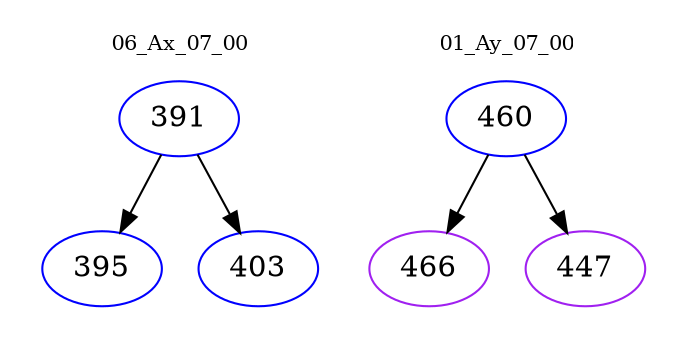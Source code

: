 digraph{
subgraph cluster_0 {
color = white
label = "06_Ax_07_00";
fontsize=10;
T0_391 [label="391", color="blue"]
T0_391 -> T0_395 [color="black"]
T0_395 [label="395", color="blue"]
T0_391 -> T0_403 [color="black"]
T0_403 [label="403", color="blue"]
}
subgraph cluster_1 {
color = white
label = "01_Ay_07_00";
fontsize=10;
T1_460 [label="460", color="blue"]
T1_460 -> T1_466 [color="black"]
T1_466 [label="466", color="purple"]
T1_460 -> T1_447 [color="black"]
T1_447 [label="447", color="purple"]
}
}
